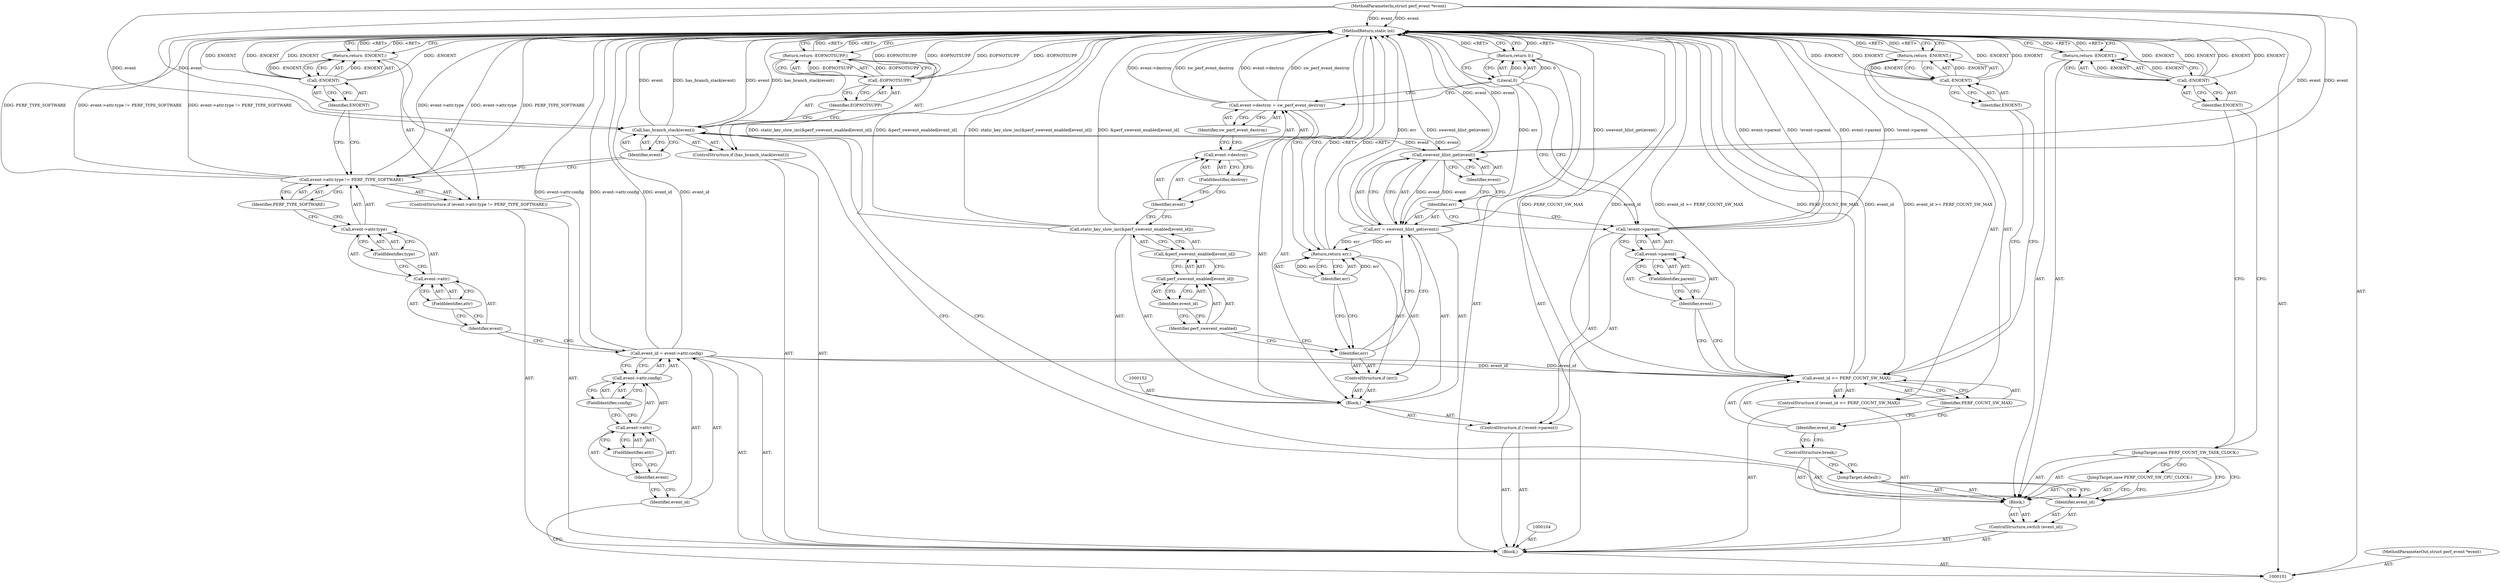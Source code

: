 digraph "0_linux_8176cced706b5e5d15887584150764894e94e02f" {
"1000173" [label="(MethodReturn,static int)"];
"1000102" [label="(MethodParameterIn,struct perf_event *event)"];
"1000235" [label="(MethodParameterOut,struct perf_event *event)"];
"1000123" [label="(ControlStructure,if (has_branch_stack(event)))"];
"1000125" [label="(Identifier,event)"];
"1000124" [label="(Call,has_branch_stack(event))"];
"1000128" [label="(Identifier,EOPNOTSUPP)"];
"1000126" [label="(Return,return -EOPNOTSUPP;)"];
"1000127" [label="(Call,-EOPNOTSUPP)"];
"1000129" [label="(ControlStructure,switch (event_id))"];
"1000131" [label="(Block,)"];
"1000130" [label="(Identifier,event_id)"];
"1000132" [label="(JumpTarget,case PERF_COUNT_SW_CPU_CLOCK:)"];
"1000133" [label="(JumpTarget,case PERF_COUNT_SW_TASK_CLOCK:)"];
"1000136" [label="(Identifier,ENOENT)"];
"1000134" [label="(Return,return -ENOENT;)"];
"1000135" [label="(Call,-ENOENT)"];
"1000137" [label="(JumpTarget,default:)"];
"1000103" [label="(Block,)"];
"1000138" [label="(ControlStructure,break;)"];
"1000139" [label="(ControlStructure,if (event_id >= PERF_COUNT_SW_MAX))"];
"1000142" [label="(Identifier,PERF_COUNT_SW_MAX)"];
"1000140" [label="(Call,event_id >= PERF_COUNT_SW_MAX)"];
"1000141" [label="(Identifier,event_id)"];
"1000145" [label="(Identifier,ENOENT)"];
"1000143" [label="(Return,return -ENOENT;)"];
"1000144" [label="(Call,-ENOENT)"];
"1000146" [label="(ControlStructure,if (!event->parent))"];
"1000150" [label="(FieldIdentifier,parent)"];
"1000147" [label="(Call,!event->parent)"];
"1000148" [label="(Call,event->parent)"];
"1000149" [label="(Identifier,event)"];
"1000151" [label="(Block,)"];
"1000153" [label="(Call,err = swevent_hlist_get(event))"];
"1000154" [label="(Identifier,err)"];
"1000156" [label="(Identifier,event)"];
"1000155" [label="(Call,swevent_hlist_get(event))"];
"1000107" [label="(Call,event->attr.config)"];
"1000108" [label="(Call,event->attr)"];
"1000109" [label="(Identifier,event)"];
"1000110" [label="(FieldIdentifier,attr)"];
"1000111" [label="(FieldIdentifier,config)"];
"1000105" [label="(Call,event_id = event->attr.config)"];
"1000106" [label="(Identifier,event_id)"];
"1000157" [label="(ControlStructure,if (err))"];
"1000158" [label="(Identifier,err)"];
"1000160" [label="(Identifier,err)"];
"1000159" [label="(Return,return err;)"];
"1000161" [label="(Call,static_key_slow_inc(&perf_swevent_enabled[event_id]))"];
"1000162" [label="(Call,&perf_swevent_enabled[event_id])"];
"1000163" [label="(Call,perf_swevent_enabled[event_id])"];
"1000164" [label="(Identifier,perf_swevent_enabled)"];
"1000165" [label="(Identifier,event_id)"];
"1000170" [label="(Identifier,sw_perf_event_destroy)"];
"1000166" [label="(Call,event->destroy = sw_perf_event_destroy)"];
"1000167" [label="(Call,event->destroy)"];
"1000168" [label="(Identifier,event)"];
"1000169" [label="(FieldIdentifier,destroy)"];
"1000171" [label="(Return,return 0;)"];
"1000172" [label="(Literal,0)"];
"1000117" [label="(FieldIdentifier,attr)"];
"1000118" [label="(FieldIdentifier,type)"];
"1000112" [label="(ControlStructure,if (event->attr.type != PERF_TYPE_SOFTWARE))"];
"1000119" [label="(Identifier,PERF_TYPE_SOFTWARE)"];
"1000113" [label="(Call,event->attr.type != PERF_TYPE_SOFTWARE)"];
"1000114" [label="(Call,event->attr.type)"];
"1000115" [label="(Call,event->attr)"];
"1000116" [label="(Identifier,event)"];
"1000121" [label="(Call,-ENOENT)"];
"1000122" [label="(Identifier,ENOENT)"];
"1000120" [label="(Return,return -ENOENT;)"];
"1000173" -> "1000101"  [label="AST: "];
"1000173" -> "1000120"  [label="CFG: "];
"1000173" -> "1000126"  [label="CFG: "];
"1000173" -> "1000134"  [label="CFG: "];
"1000173" -> "1000143"  [label="CFG: "];
"1000173" -> "1000159"  [label="CFG: "];
"1000173" -> "1000171"  [label="CFG: "];
"1000134" -> "1000173"  [label="DDG: <RET>"];
"1000140" -> "1000173"  [label="DDG: PERF_COUNT_SW_MAX"];
"1000140" -> "1000173"  [label="DDG: event_id"];
"1000140" -> "1000173"  [label="DDG: event_id >= PERF_COUNT_SW_MAX"];
"1000124" -> "1000173"  [label="DDG: event"];
"1000124" -> "1000173"  [label="DDG: has_branch_stack(event)"];
"1000105" -> "1000173"  [label="DDG: event->attr.config"];
"1000105" -> "1000173"  [label="DDG: event_id"];
"1000113" -> "1000173"  [label="DDG: event->attr.type"];
"1000113" -> "1000173"  [label="DDG: PERF_TYPE_SOFTWARE"];
"1000113" -> "1000173"  [label="DDG: event->attr.type != PERF_TYPE_SOFTWARE"];
"1000121" -> "1000173"  [label="DDG: -ENOENT"];
"1000121" -> "1000173"  [label="DDG: ENOENT"];
"1000147" -> "1000173"  [label="DDG: event->parent"];
"1000147" -> "1000173"  [label="DDG: !event->parent"];
"1000102" -> "1000173"  [label="DDG: event"];
"1000153" -> "1000173"  [label="DDG: err"];
"1000153" -> "1000173"  [label="DDG: swevent_hlist_get(event)"];
"1000166" -> "1000173"  [label="DDG: sw_perf_event_destroy"];
"1000166" -> "1000173"  [label="DDG: event->destroy"];
"1000161" -> "1000173"  [label="DDG: &perf_swevent_enabled[event_id]"];
"1000161" -> "1000173"  [label="DDG: static_key_slow_inc(&perf_swevent_enabled[event_id])"];
"1000144" -> "1000173"  [label="DDG: -ENOENT"];
"1000144" -> "1000173"  [label="DDG: ENOENT"];
"1000127" -> "1000173"  [label="DDG: -EOPNOTSUPP"];
"1000127" -> "1000173"  [label="DDG: EOPNOTSUPP"];
"1000135" -> "1000173"  [label="DDG: -ENOENT"];
"1000135" -> "1000173"  [label="DDG: ENOENT"];
"1000155" -> "1000173"  [label="DDG: event"];
"1000126" -> "1000173"  [label="DDG: <RET>"];
"1000120" -> "1000173"  [label="DDG: <RET>"];
"1000143" -> "1000173"  [label="DDG: <RET>"];
"1000159" -> "1000173"  [label="DDG: <RET>"];
"1000171" -> "1000173"  [label="DDG: <RET>"];
"1000102" -> "1000101"  [label="AST: "];
"1000102" -> "1000173"  [label="DDG: event"];
"1000102" -> "1000124"  [label="DDG: event"];
"1000102" -> "1000155"  [label="DDG: event"];
"1000235" -> "1000101"  [label="AST: "];
"1000123" -> "1000103"  [label="AST: "];
"1000124" -> "1000123"  [label="AST: "];
"1000126" -> "1000123"  [label="AST: "];
"1000125" -> "1000124"  [label="AST: "];
"1000125" -> "1000113"  [label="CFG: "];
"1000124" -> "1000125"  [label="CFG: "];
"1000124" -> "1000123"  [label="AST: "];
"1000124" -> "1000125"  [label="CFG: "];
"1000125" -> "1000124"  [label="AST: "];
"1000128" -> "1000124"  [label="CFG: "];
"1000130" -> "1000124"  [label="CFG: "];
"1000124" -> "1000173"  [label="DDG: event"];
"1000124" -> "1000173"  [label="DDG: has_branch_stack(event)"];
"1000102" -> "1000124"  [label="DDG: event"];
"1000124" -> "1000155"  [label="DDG: event"];
"1000128" -> "1000127"  [label="AST: "];
"1000128" -> "1000124"  [label="CFG: "];
"1000127" -> "1000128"  [label="CFG: "];
"1000126" -> "1000123"  [label="AST: "];
"1000126" -> "1000127"  [label="CFG: "];
"1000127" -> "1000126"  [label="AST: "];
"1000173" -> "1000126"  [label="CFG: "];
"1000126" -> "1000173"  [label="DDG: <RET>"];
"1000127" -> "1000126"  [label="DDG: -EOPNOTSUPP"];
"1000127" -> "1000126"  [label="AST: "];
"1000127" -> "1000128"  [label="CFG: "];
"1000128" -> "1000127"  [label="AST: "];
"1000126" -> "1000127"  [label="CFG: "];
"1000127" -> "1000173"  [label="DDG: -EOPNOTSUPP"];
"1000127" -> "1000173"  [label="DDG: EOPNOTSUPP"];
"1000127" -> "1000126"  [label="DDG: -EOPNOTSUPP"];
"1000129" -> "1000103"  [label="AST: "];
"1000130" -> "1000129"  [label="AST: "];
"1000131" -> "1000129"  [label="AST: "];
"1000131" -> "1000129"  [label="AST: "];
"1000132" -> "1000131"  [label="AST: "];
"1000133" -> "1000131"  [label="AST: "];
"1000134" -> "1000131"  [label="AST: "];
"1000137" -> "1000131"  [label="AST: "];
"1000138" -> "1000131"  [label="AST: "];
"1000130" -> "1000129"  [label="AST: "];
"1000130" -> "1000124"  [label="CFG: "];
"1000132" -> "1000130"  [label="CFG: "];
"1000133" -> "1000130"  [label="CFG: "];
"1000137" -> "1000130"  [label="CFG: "];
"1000132" -> "1000131"  [label="AST: "];
"1000132" -> "1000130"  [label="CFG: "];
"1000133" -> "1000132"  [label="CFG: "];
"1000133" -> "1000131"  [label="AST: "];
"1000133" -> "1000130"  [label="CFG: "];
"1000133" -> "1000132"  [label="CFG: "];
"1000136" -> "1000133"  [label="CFG: "];
"1000136" -> "1000135"  [label="AST: "];
"1000136" -> "1000133"  [label="CFG: "];
"1000135" -> "1000136"  [label="CFG: "];
"1000134" -> "1000131"  [label="AST: "];
"1000134" -> "1000135"  [label="CFG: "];
"1000135" -> "1000134"  [label="AST: "];
"1000173" -> "1000134"  [label="CFG: "];
"1000134" -> "1000173"  [label="DDG: <RET>"];
"1000135" -> "1000134"  [label="DDG: -ENOENT"];
"1000135" -> "1000134"  [label="AST: "];
"1000135" -> "1000136"  [label="CFG: "];
"1000136" -> "1000135"  [label="AST: "];
"1000134" -> "1000135"  [label="CFG: "];
"1000135" -> "1000173"  [label="DDG: -ENOENT"];
"1000135" -> "1000173"  [label="DDG: ENOENT"];
"1000135" -> "1000134"  [label="DDG: -ENOENT"];
"1000137" -> "1000131"  [label="AST: "];
"1000137" -> "1000130"  [label="CFG: "];
"1000138" -> "1000137"  [label="CFG: "];
"1000103" -> "1000101"  [label="AST: "];
"1000104" -> "1000103"  [label="AST: "];
"1000105" -> "1000103"  [label="AST: "];
"1000112" -> "1000103"  [label="AST: "];
"1000123" -> "1000103"  [label="AST: "];
"1000129" -> "1000103"  [label="AST: "];
"1000139" -> "1000103"  [label="AST: "];
"1000146" -> "1000103"  [label="AST: "];
"1000171" -> "1000103"  [label="AST: "];
"1000138" -> "1000131"  [label="AST: "];
"1000138" -> "1000137"  [label="CFG: "];
"1000141" -> "1000138"  [label="CFG: "];
"1000139" -> "1000103"  [label="AST: "];
"1000140" -> "1000139"  [label="AST: "];
"1000143" -> "1000139"  [label="AST: "];
"1000142" -> "1000140"  [label="AST: "];
"1000142" -> "1000141"  [label="CFG: "];
"1000140" -> "1000142"  [label="CFG: "];
"1000140" -> "1000139"  [label="AST: "];
"1000140" -> "1000142"  [label="CFG: "];
"1000141" -> "1000140"  [label="AST: "];
"1000142" -> "1000140"  [label="AST: "];
"1000145" -> "1000140"  [label="CFG: "];
"1000149" -> "1000140"  [label="CFG: "];
"1000140" -> "1000173"  [label="DDG: PERF_COUNT_SW_MAX"];
"1000140" -> "1000173"  [label="DDG: event_id"];
"1000140" -> "1000173"  [label="DDG: event_id >= PERF_COUNT_SW_MAX"];
"1000105" -> "1000140"  [label="DDG: event_id"];
"1000141" -> "1000140"  [label="AST: "];
"1000141" -> "1000138"  [label="CFG: "];
"1000142" -> "1000141"  [label="CFG: "];
"1000145" -> "1000144"  [label="AST: "];
"1000145" -> "1000140"  [label="CFG: "];
"1000144" -> "1000145"  [label="CFG: "];
"1000143" -> "1000139"  [label="AST: "];
"1000143" -> "1000144"  [label="CFG: "];
"1000144" -> "1000143"  [label="AST: "];
"1000173" -> "1000143"  [label="CFG: "];
"1000143" -> "1000173"  [label="DDG: <RET>"];
"1000144" -> "1000143"  [label="DDG: -ENOENT"];
"1000144" -> "1000143"  [label="AST: "];
"1000144" -> "1000145"  [label="CFG: "];
"1000145" -> "1000144"  [label="AST: "];
"1000143" -> "1000144"  [label="CFG: "];
"1000144" -> "1000173"  [label="DDG: -ENOENT"];
"1000144" -> "1000173"  [label="DDG: ENOENT"];
"1000144" -> "1000143"  [label="DDG: -ENOENT"];
"1000146" -> "1000103"  [label="AST: "];
"1000147" -> "1000146"  [label="AST: "];
"1000151" -> "1000146"  [label="AST: "];
"1000150" -> "1000148"  [label="AST: "];
"1000150" -> "1000149"  [label="CFG: "];
"1000148" -> "1000150"  [label="CFG: "];
"1000147" -> "1000146"  [label="AST: "];
"1000147" -> "1000148"  [label="CFG: "];
"1000148" -> "1000147"  [label="AST: "];
"1000154" -> "1000147"  [label="CFG: "];
"1000172" -> "1000147"  [label="CFG: "];
"1000147" -> "1000173"  [label="DDG: event->parent"];
"1000147" -> "1000173"  [label="DDG: !event->parent"];
"1000148" -> "1000147"  [label="AST: "];
"1000148" -> "1000150"  [label="CFG: "];
"1000149" -> "1000148"  [label="AST: "];
"1000150" -> "1000148"  [label="AST: "];
"1000147" -> "1000148"  [label="CFG: "];
"1000149" -> "1000148"  [label="AST: "];
"1000149" -> "1000140"  [label="CFG: "];
"1000150" -> "1000149"  [label="CFG: "];
"1000151" -> "1000146"  [label="AST: "];
"1000152" -> "1000151"  [label="AST: "];
"1000153" -> "1000151"  [label="AST: "];
"1000157" -> "1000151"  [label="AST: "];
"1000161" -> "1000151"  [label="AST: "];
"1000166" -> "1000151"  [label="AST: "];
"1000153" -> "1000151"  [label="AST: "];
"1000153" -> "1000155"  [label="CFG: "];
"1000154" -> "1000153"  [label="AST: "];
"1000155" -> "1000153"  [label="AST: "];
"1000158" -> "1000153"  [label="CFG: "];
"1000153" -> "1000173"  [label="DDG: err"];
"1000153" -> "1000173"  [label="DDG: swevent_hlist_get(event)"];
"1000155" -> "1000153"  [label="DDG: event"];
"1000153" -> "1000159"  [label="DDG: err"];
"1000154" -> "1000153"  [label="AST: "];
"1000154" -> "1000147"  [label="CFG: "];
"1000156" -> "1000154"  [label="CFG: "];
"1000156" -> "1000155"  [label="AST: "];
"1000156" -> "1000154"  [label="CFG: "];
"1000155" -> "1000156"  [label="CFG: "];
"1000155" -> "1000153"  [label="AST: "];
"1000155" -> "1000156"  [label="CFG: "];
"1000156" -> "1000155"  [label="AST: "];
"1000153" -> "1000155"  [label="CFG: "];
"1000155" -> "1000173"  [label="DDG: event"];
"1000155" -> "1000153"  [label="DDG: event"];
"1000124" -> "1000155"  [label="DDG: event"];
"1000102" -> "1000155"  [label="DDG: event"];
"1000107" -> "1000105"  [label="AST: "];
"1000107" -> "1000111"  [label="CFG: "];
"1000108" -> "1000107"  [label="AST: "];
"1000111" -> "1000107"  [label="AST: "];
"1000105" -> "1000107"  [label="CFG: "];
"1000108" -> "1000107"  [label="AST: "];
"1000108" -> "1000110"  [label="CFG: "];
"1000109" -> "1000108"  [label="AST: "];
"1000110" -> "1000108"  [label="AST: "];
"1000111" -> "1000108"  [label="CFG: "];
"1000109" -> "1000108"  [label="AST: "];
"1000109" -> "1000106"  [label="CFG: "];
"1000110" -> "1000109"  [label="CFG: "];
"1000110" -> "1000108"  [label="AST: "];
"1000110" -> "1000109"  [label="CFG: "];
"1000108" -> "1000110"  [label="CFG: "];
"1000111" -> "1000107"  [label="AST: "];
"1000111" -> "1000108"  [label="CFG: "];
"1000107" -> "1000111"  [label="CFG: "];
"1000105" -> "1000103"  [label="AST: "];
"1000105" -> "1000107"  [label="CFG: "];
"1000106" -> "1000105"  [label="AST: "];
"1000107" -> "1000105"  [label="AST: "];
"1000116" -> "1000105"  [label="CFG: "];
"1000105" -> "1000173"  [label="DDG: event->attr.config"];
"1000105" -> "1000173"  [label="DDG: event_id"];
"1000105" -> "1000140"  [label="DDG: event_id"];
"1000106" -> "1000105"  [label="AST: "];
"1000106" -> "1000101"  [label="CFG: "];
"1000109" -> "1000106"  [label="CFG: "];
"1000157" -> "1000151"  [label="AST: "];
"1000158" -> "1000157"  [label="AST: "];
"1000159" -> "1000157"  [label="AST: "];
"1000158" -> "1000157"  [label="AST: "];
"1000158" -> "1000153"  [label="CFG: "];
"1000160" -> "1000158"  [label="CFG: "];
"1000164" -> "1000158"  [label="CFG: "];
"1000160" -> "1000159"  [label="AST: "];
"1000160" -> "1000158"  [label="CFG: "];
"1000159" -> "1000160"  [label="CFG: "];
"1000160" -> "1000159"  [label="DDG: err"];
"1000159" -> "1000157"  [label="AST: "];
"1000159" -> "1000160"  [label="CFG: "];
"1000160" -> "1000159"  [label="AST: "];
"1000173" -> "1000159"  [label="CFG: "];
"1000159" -> "1000173"  [label="DDG: <RET>"];
"1000160" -> "1000159"  [label="DDG: err"];
"1000153" -> "1000159"  [label="DDG: err"];
"1000161" -> "1000151"  [label="AST: "];
"1000161" -> "1000162"  [label="CFG: "];
"1000162" -> "1000161"  [label="AST: "];
"1000168" -> "1000161"  [label="CFG: "];
"1000161" -> "1000173"  [label="DDG: &perf_swevent_enabled[event_id]"];
"1000161" -> "1000173"  [label="DDG: static_key_slow_inc(&perf_swevent_enabled[event_id])"];
"1000162" -> "1000161"  [label="AST: "];
"1000162" -> "1000163"  [label="CFG: "];
"1000163" -> "1000162"  [label="AST: "];
"1000161" -> "1000162"  [label="CFG: "];
"1000163" -> "1000162"  [label="AST: "];
"1000163" -> "1000165"  [label="CFG: "];
"1000164" -> "1000163"  [label="AST: "];
"1000165" -> "1000163"  [label="AST: "];
"1000162" -> "1000163"  [label="CFG: "];
"1000164" -> "1000163"  [label="AST: "];
"1000164" -> "1000158"  [label="CFG: "];
"1000165" -> "1000164"  [label="CFG: "];
"1000165" -> "1000163"  [label="AST: "];
"1000165" -> "1000164"  [label="CFG: "];
"1000163" -> "1000165"  [label="CFG: "];
"1000170" -> "1000166"  [label="AST: "];
"1000170" -> "1000167"  [label="CFG: "];
"1000166" -> "1000170"  [label="CFG: "];
"1000166" -> "1000151"  [label="AST: "];
"1000166" -> "1000170"  [label="CFG: "];
"1000167" -> "1000166"  [label="AST: "];
"1000170" -> "1000166"  [label="AST: "];
"1000172" -> "1000166"  [label="CFG: "];
"1000166" -> "1000173"  [label="DDG: sw_perf_event_destroy"];
"1000166" -> "1000173"  [label="DDG: event->destroy"];
"1000167" -> "1000166"  [label="AST: "];
"1000167" -> "1000169"  [label="CFG: "];
"1000168" -> "1000167"  [label="AST: "];
"1000169" -> "1000167"  [label="AST: "];
"1000170" -> "1000167"  [label="CFG: "];
"1000168" -> "1000167"  [label="AST: "];
"1000168" -> "1000161"  [label="CFG: "];
"1000169" -> "1000168"  [label="CFG: "];
"1000169" -> "1000167"  [label="AST: "];
"1000169" -> "1000168"  [label="CFG: "];
"1000167" -> "1000169"  [label="CFG: "];
"1000171" -> "1000103"  [label="AST: "];
"1000171" -> "1000172"  [label="CFG: "];
"1000172" -> "1000171"  [label="AST: "];
"1000173" -> "1000171"  [label="CFG: "];
"1000171" -> "1000173"  [label="DDG: <RET>"];
"1000172" -> "1000171"  [label="DDG: 0"];
"1000172" -> "1000171"  [label="AST: "];
"1000172" -> "1000166"  [label="CFG: "];
"1000172" -> "1000147"  [label="CFG: "];
"1000171" -> "1000172"  [label="CFG: "];
"1000172" -> "1000171"  [label="DDG: 0"];
"1000117" -> "1000115"  [label="AST: "];
"1000117" -> "1000116"  [label="CFG: "];
"1000115" -> "1000117"  [label="CFG: "];
"1000118" -> "1000114"  [label="AST: "];
"1000118" -> "1000115"  [label="CFG: "];
"1000114" -> "1000118"  [label="CFG: "];
"1000112" -> "1000103"  [label="AST: "];
"1000113" -> "1000112"  [label="AST: "];
"1000120" -> "1000112"  [label="AST: "];
"1000119" -> "1000113"  [label="AST: "];
"1000119" -> "1000114"  [label="CFG: "];
"1000113" -> "1000119"  [label="CFG: "];
"1000113" -> "1000112"  [label="AST: "];
"1000113" -> "1000119"  [label="CFG: "];
"1000114" -> "1000113"  [label="AST: "];
"1000119" -> "1000113"  [label="AST: "];
"1000122" -> "1000113"  [label="CFG: "];
"1000125" -> "1000113"  [label="CFG: "];
"1000113" -> "1000173"  [label="DDG: event->attr.type"];
"1000113" -> "1000173"  [label="DDG: PERF_TYPE_SOFTWARE"];
"1000113" -> "1000173"  [label="DDG: event->attr.type != PERF_TYPE_SOFTWARE"];
"1000114" -> "1000113"  [label="AST: "];
"1000114" -> "1000118"  [label="CFG: "];
"1000115" -> "1000114"  [label="AST: "];
"1000118" -> "1000114"  [label="AST: "];
"1000119" -> "1000114"  [label="CFG: "];
"1000115" -> "1000114"  [label="AST: "];
"1000115" -> "1000117"  [label="CFG: "];
"1000116" -> "1000115"  [label="AST: "];
"1000117" -> "1000115"  [label="AST: "];
"1000118" -> "1000115"  [label="CFG: "];
"1000116" -> "1000115"  [label="AST: "];
"1000116" -> "1000105"  [label="CFG: "];
"1000117" -> "1000116"  [label="CFG: "];
"1000121" -> "1000120"  [label="AST: "];
"1000121" -> "1000122"  [label="CFG: "];
"1000122" -> "1000121"  [label="AST: "];
"1000120" -> "1000121"  [label="CFG: "];
"1000121" -> "1000173"  [label="DDG: -ENOENT"];
"1000121" -> "1000173"  [label="DDG: ENOENT"];
"1000121" -> "1000120"  [label="DDG: -ENOENT"];
"1000122" -> "1000121"  [label="AST: "];
"1000122" -> "1000113"  [label="CFG: "];
"1000121" -> "1000122"  [label="CFG: "];
"1000120" -> "1000112"  [label="AST: "];
"1000120" -> "1000121"  [label="CFG: "];
"1000121" -> "1000120"  [label="AST: "];
"1000173" -> "1000120"  [label="CFG: "];
"1000120" -> "1000173"  [label="DDG: <RET>"];
"1000121" -> "1000120"  [label="DDG: -ENOENT"];
}
